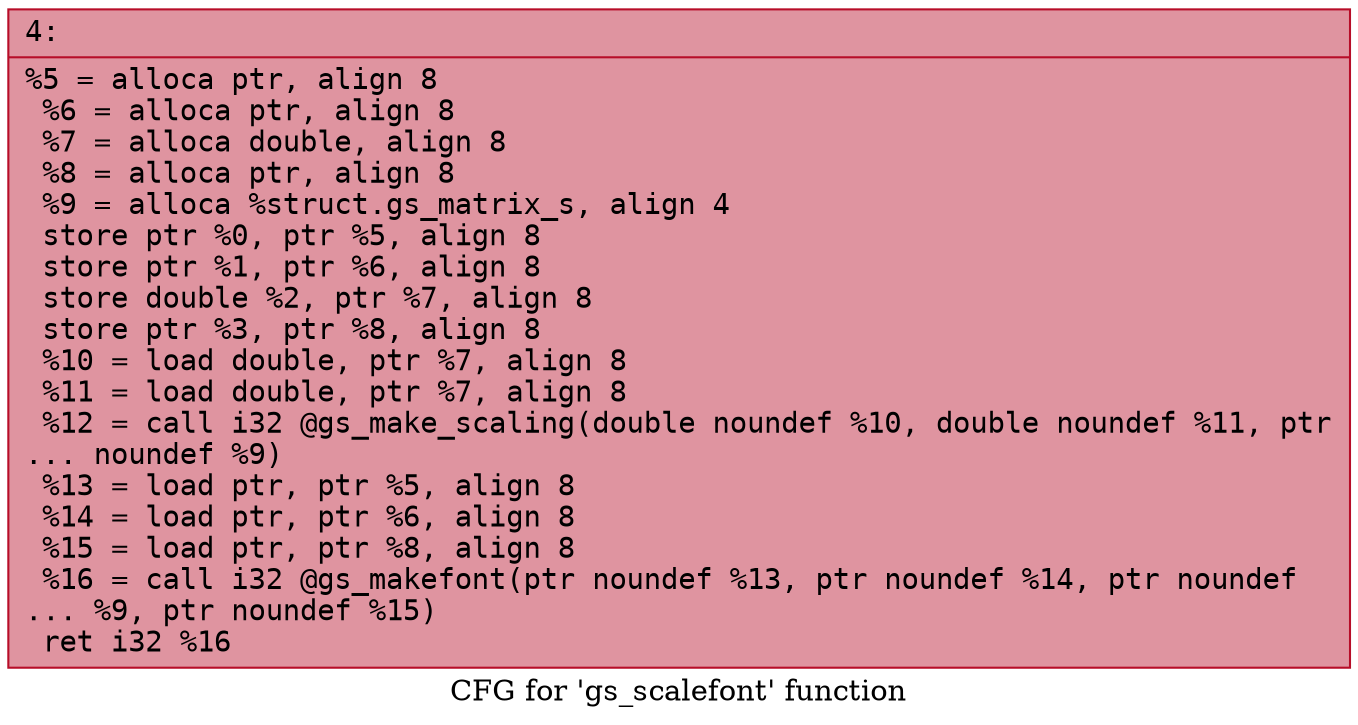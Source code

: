 digraph "CFG for 'gs_scalefont' function" {
	label="CFG for 'gs_scalefont' function";

	Node0x600002017f70 [shape=record,color="#b70d28ff", style=filled, fillcolor="#b70d2870" fontname="Courier",label="{4:\l|  %5 = alloca ptr, align 8\l  %6 = alloca ptr, align 8\l  %7 = alloca double, align 8\l  %8 = alloca ptr, align 8\l  %9 = alloca %struct.gs_matrix_s, align 4\l  store ptr %0, ptr %5, align 8\l  store ptr %1, ptr %6, align 8\l  store double %2, ptr %7, align 8\l  store ptr %3, ptr %8, align 8\l  %10 = load double, ptr %7, align 8\l  %11 = load double, ptr %7, align 8\l  %12 = call i32 @gs_make_scaling(double noundef %10, double noundef %11, ptr\l... noundef %9)\l  %13 = load ptr, ptr %5, align 8\l  %14 = load ptr, ptr %6, align 8\l  %15 = load ptr, ptr %8, align 8\l  %16 = call i32 @gs_makefont(ptr noundef %13, ptr noundef %14, ptr noundef\l... %9, ptr noundef %15)\l  ret i32 %16\l}"];
}
